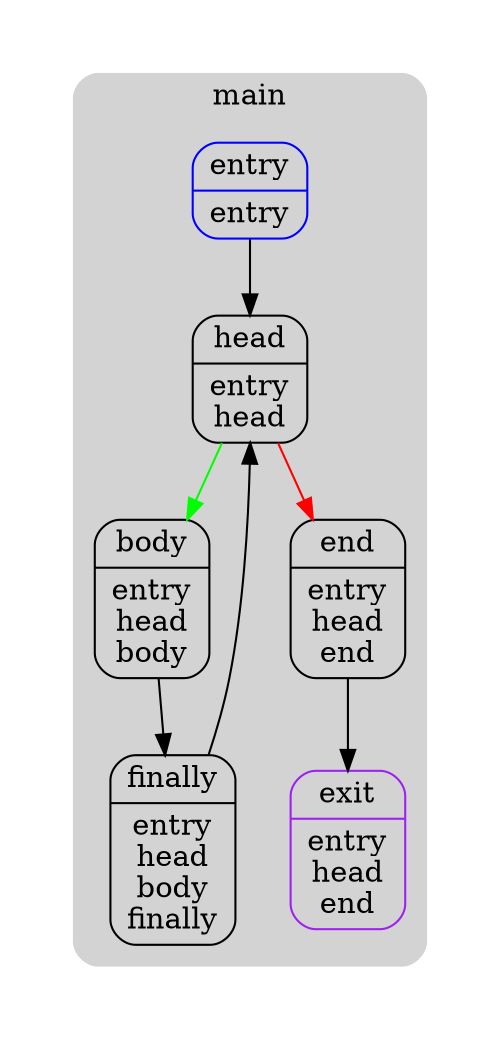 digraph G {
  compound=true
  subgraph cluster_ {
    peripheries=0
    subgraph cluster_0_wrapper {
      peripheries=0
      margin=15
      subgraph cluster_0 {
        label="main"
        color=darkgray
        style=rounded
        bgcolor=lightgray
        margin=10
        cluster_0_0[label="{entry|entry}",shape=Mrecord,color=blue]
        cluster_0_1[label="{head|entry\nhead}",shape=Mrecord,color=black]
        cluster_0_2[label="{body|entry\nhead\nbody}",shape=Mrecord,color=black]
        cluster_0_3[label="{finally|entry\nhead\nbody\nfinally}",shape=Mrecord,color=black]
        cluster_0_4[label="{end|entry\nhead\nend}",shape=Mrecord,color=black]
        cluster_0_exit[label="{exit|entry\nhead\nend}",shape=Mrecord,color=purple]
        cluster_0_0 -> cluster_0_1
        cluster_0_1 -> cluster_0_2 [color=green]
        cluster_0_1 -> cluster_0_4 [color=red]
        cluster_0_2 -> cluster_0_3
        cluster_0_3 -> cluster_0_1
        cluster_0_4 -> cluster_0_exit [color=black]
      }
    }
  }
}
